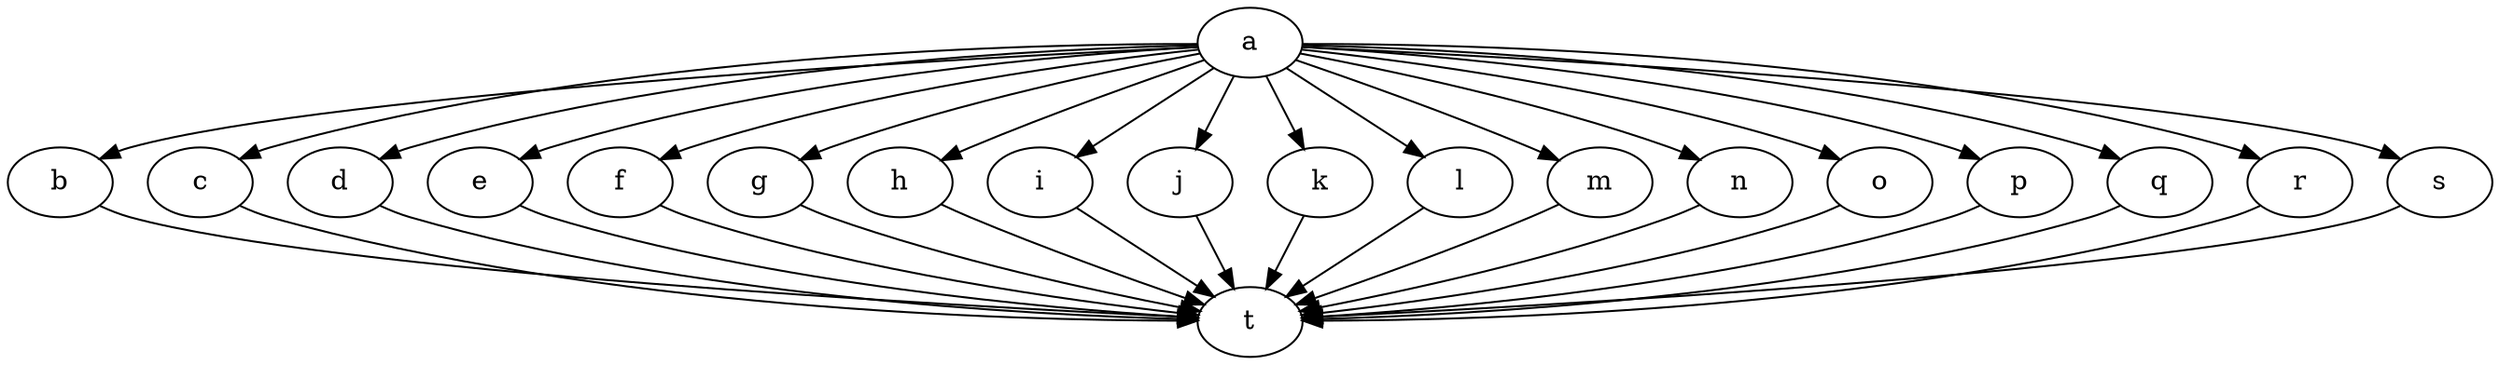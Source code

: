 digraph "graph" {
    a         [Weight=2];
    b         [Weight=3];
    c         [Weight=10];
    d         [Weight=4];
    e         [Weight=5];
    f         [Weight=2];
    g         [Weight=12];
    h         [Weight=25];
    i         [Weight=33];
    j         [Weight=2];
    k         [Weight=5];
    l         [Weight=1];
    m         [Weight=1];
    n         [Weight=23];
    o         [Weight=3];
    p         [Weight=4];
    q         [Weight=3];
    r         [Weight=8];
    s         [Weight=3];
    t         [Weight=3];
    a -> b    [Weight=4];
    a -> c    [Weight=3];
    a -> d    [Weight=45];
    a -> e    [Weight=6];
    a -> f    [Weight=9];
    a -> g    [Weight=13];
    a -> h    [Weight=7];
    a -> i    [Weight=8];
    a -> j    [Weight=3];
    a -> k    [Weight=4];
    a -> l    [Weight=5];
    a -> m    [Weight=23];
    a -> n    [Weight=5];
    a -> o    [Weight=3];
    a -> p    [Weight=2];
    a -> q    [Weight=4];
    a -> r    [Weight=13];
    a -> s    [Weight=7];
    b -> t    [Weight=3];
    c -> t    [Weight=45];
    d -> t    [Weight=6];
    e -> t    [Weight=9];
    f -> t    [Weight=13];
    g -> t    [Weight=7];
    h -> t    [Weight=8];
    i -> t    [Weight=3];
    j -> t    [Weight=4];
    k -> t    [Weight=5];
    l -> t    [Weight=23];
    m -> t    [Weight=5];
    n -> t    [Weight=3];
    o -> t    [Weight=2];
    p -> t    [Weight=13];
    q -> t    [Weight=7];
    r -> t    [Weight=9];
    s -> t    [Weight=3];
}